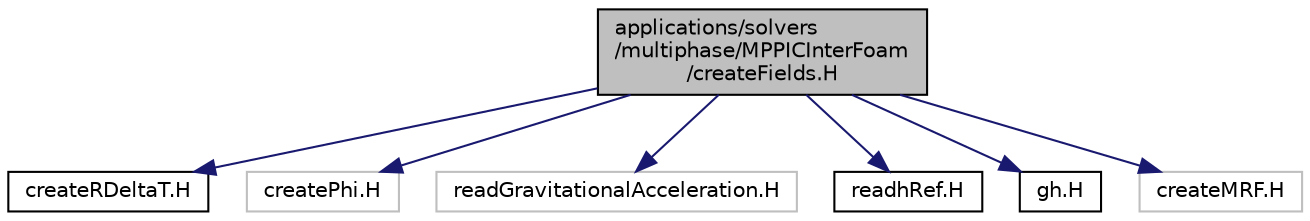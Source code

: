digraph "applications/solvers/multiphase/MPPICInterFoam/createFields.H"
{
  bgcolor="transparent";
  edge [fontname="Helvetica",fontsize="10",labelfontname="Helvetica",labelfontsize="10"];
  node [fontname="Helvetica",fontsize="10",shape=record];
  Node1 [label="applications/solvers\l/multiphase/MPPICInterFoam\l/createFields.H",height=0.2,width=0.4,color="black", fillcolor="grey75", style="filled" fontcolor="black"];
  Node1 -> Node2 [color="midnightblue",fontsize="10",style="solid",fontname="Helvetica"];
  Node2 [label="createRDeltaT.H",height=0.2,width=0.4,color="black",URL="$createRDeltaT_8H.html"];
  Node1 -> Node3 [color="midnightblue",fontsize="10",style="solid",fontname="Helvetica"];
  Node3 [label="createPhi.H",height=0.2,width=0.4,color="grey75"];
  Node1 -> Node4 [color="midnightblue",fontsize="10",style="solid",fontname="Helvetica"];
  Node4 [label="readGravitationalAcceleration.H",height=0.2,width=0.4,color="grey75"];
  Node1 -> Node5 [color="midnightblue",fontsize="10",style="solid",fontname="Helvetica"];
  Node5 [label="readhRef.H",height=0.2,width=0.4,color="black",URL="$readhRef_8H.html"];
  Node1 -> Node6 [color="midnightblue",fontsize="10",style="solid",fontname="Helvetica"];
  Node6 [label="gh.H",height=0.2,width=0.4,color="black",URL="$gh_8H.html"];
  Node1 -> Node7 [color="midnightblue",fontsize="10",style="solid",fontname="Helvetica"];
  Node7 [label="createMRF.H",height=0.2,width=0.4,color="grey75"];
}
